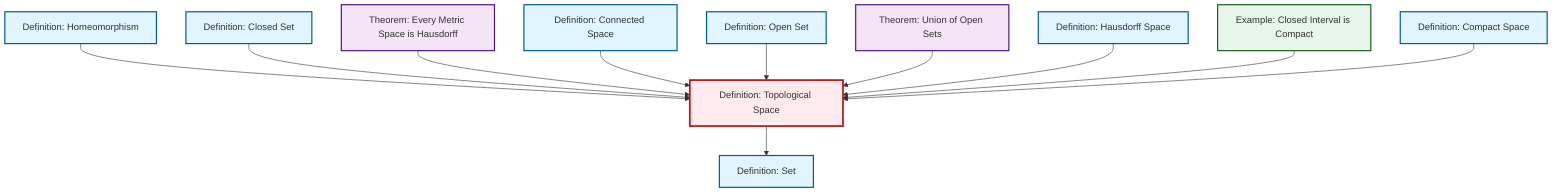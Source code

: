 graph TD
    classDef definition fill:#e1f5fe,stroke:#01579b,stroke-width:2px
    classDef theorem fill:#f3e5f5,stroke:#4a148c,stroke-width:2px
    classDef axiom fill:#fff3e0,stroke:#e65100,stroke-width:2px
    classDef example fill:#e8f5e9,stroke:#1b5e20,stroke-width:2px
    classDef current fill:#ffebee,stroke:#b71c1c,stroke-width:3px
    def-homeomorphism["Definition: Homeomorphism"]:::definition
    thm-union-open-sets["Theorem: Union of Open Sets"]:::theorem
    def-hausdorff["Definition: Hausdorff Space"]:::definition
    def-topological-space["Definition: Topological Space"]:::definition
    def-connected["Definition: Connected Space"]:::definition
    def-closed-set["Definition: Closed Set"]:::definition
    def-set["Definition: Set"]:::definition
    thm-metric-hausdorff["Theorem: Every Metric Space is Hausdorff"]:::theorem
    ex-closed-interval-compact["Example: Closed Interval is Compact"]:::example
    def-compact["Definition: Compact Space"]:::definition
    def-open-set["Definition: Open Set"]:::definition
    def-homeomorphism --> def-topological-space
    def-closed-set --> def-topological-space
    thm-metric-hausdorff --> def-topological-space
    def-connected --> def-topological-space
    def-open-set --> def-topological-space
    def-topological-space --> def-set
    thm-union-open-sets --> def-topological-space
    def-hausdorff --> def-topological-space
    ex-closed-interval-compact --> def-topological-space
    def-compact --> def-topological-space
    class def-topological-space current
